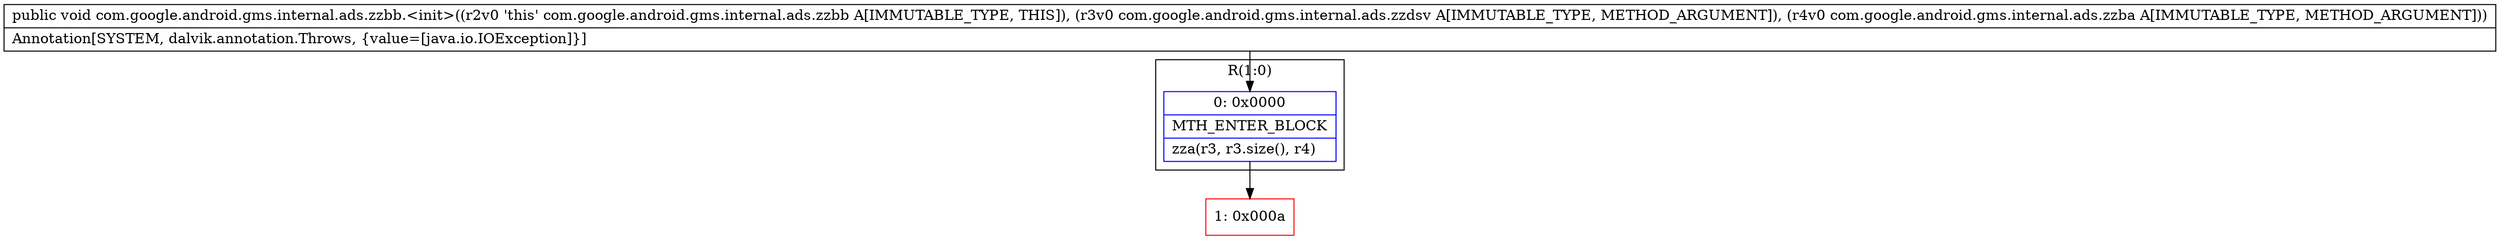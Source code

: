 digraph "CFG forcom.google.android.gms.internal.ads.zzbb.\<init\>(Lcom\/google\/android\/gms\/internal\/ads\/zzdsv;Lcom\/google\/android\/gms\/internal\/ads\/zzba;)V" {
subgraph cluster_Region_552555147 {
label = "R(1:0)";
node [shape=record,color=blue];
Node_0 [shape=record,label="{0\:\ 0x0000|MTH_ENTER_BLOCK\l|zza(r3, r3.size(), r4)\l}"];
}
Node_1 [shape=record,color=red,label="{1\:\ 0x000a}"];
MethodNode[shape=record,label="{public void com.google.android.gms.internal.ads.zzbb.\<init\>((r2v0 'this' com.google.android.gms.internal.ads.zzbb A[IMMUTABLE_TYPE, THIS]), (r3v0 com.google.android.gms.internal.ads.zzdsv A[IMMUTABLE_TYPE, METHOD_ARGUMENT]), (r4v0 com.google.android.gms.internal.ads.zzba A[IMMUTABLE_TYPE, METHOD_ARGUMENT]))  | Annotation[SYSTEM, dalvik.annotation.Throws, \{value=[java.io.IOException]\}]\l}"];
MethodNode -> Node_0;
Node_0 -> Node_1;
}

